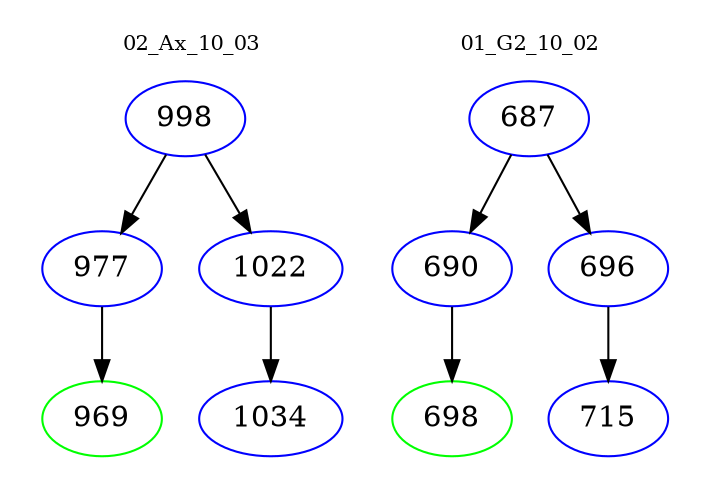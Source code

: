 digraph{
subgraph cluster_0 {
color = white
label = "02_Ax_10_03";
fontsize=10;
T0_998 [label="998", color="blue"]
T0_998 -> T0_977 [color="black"]
T0_977 [label="977", color="blue"]
T0_977 -> T0_969 [color="black"]
T0_969 [label="969", color="green"]
T0_998 -> T0_1022 [color="black"]
T0_1022 [label="1022", color="blue"]
T0_1022 -> T0_1034 [color="black"]
T0_1034 [label="1034", color="blue"]
}
subgraph cluster_1 {
color = white
label = "01_G2_10_02";
fontsize=10;
T1_687 [label="687", color="blue"]
T1_687 -> T1_690 [color="black"]
T1_690 [label="690", color="blue"]
T1_690 -> T1_698 [color="black"]
T1_698 [label="698", color="green"]
T1_687 -> T1_696 [color="black"]
T1_696 [label="696", color="blue"]
T1_696 -> T1_715 [color="black"]
T1_715 [label="715", color="blue"]
}
}
